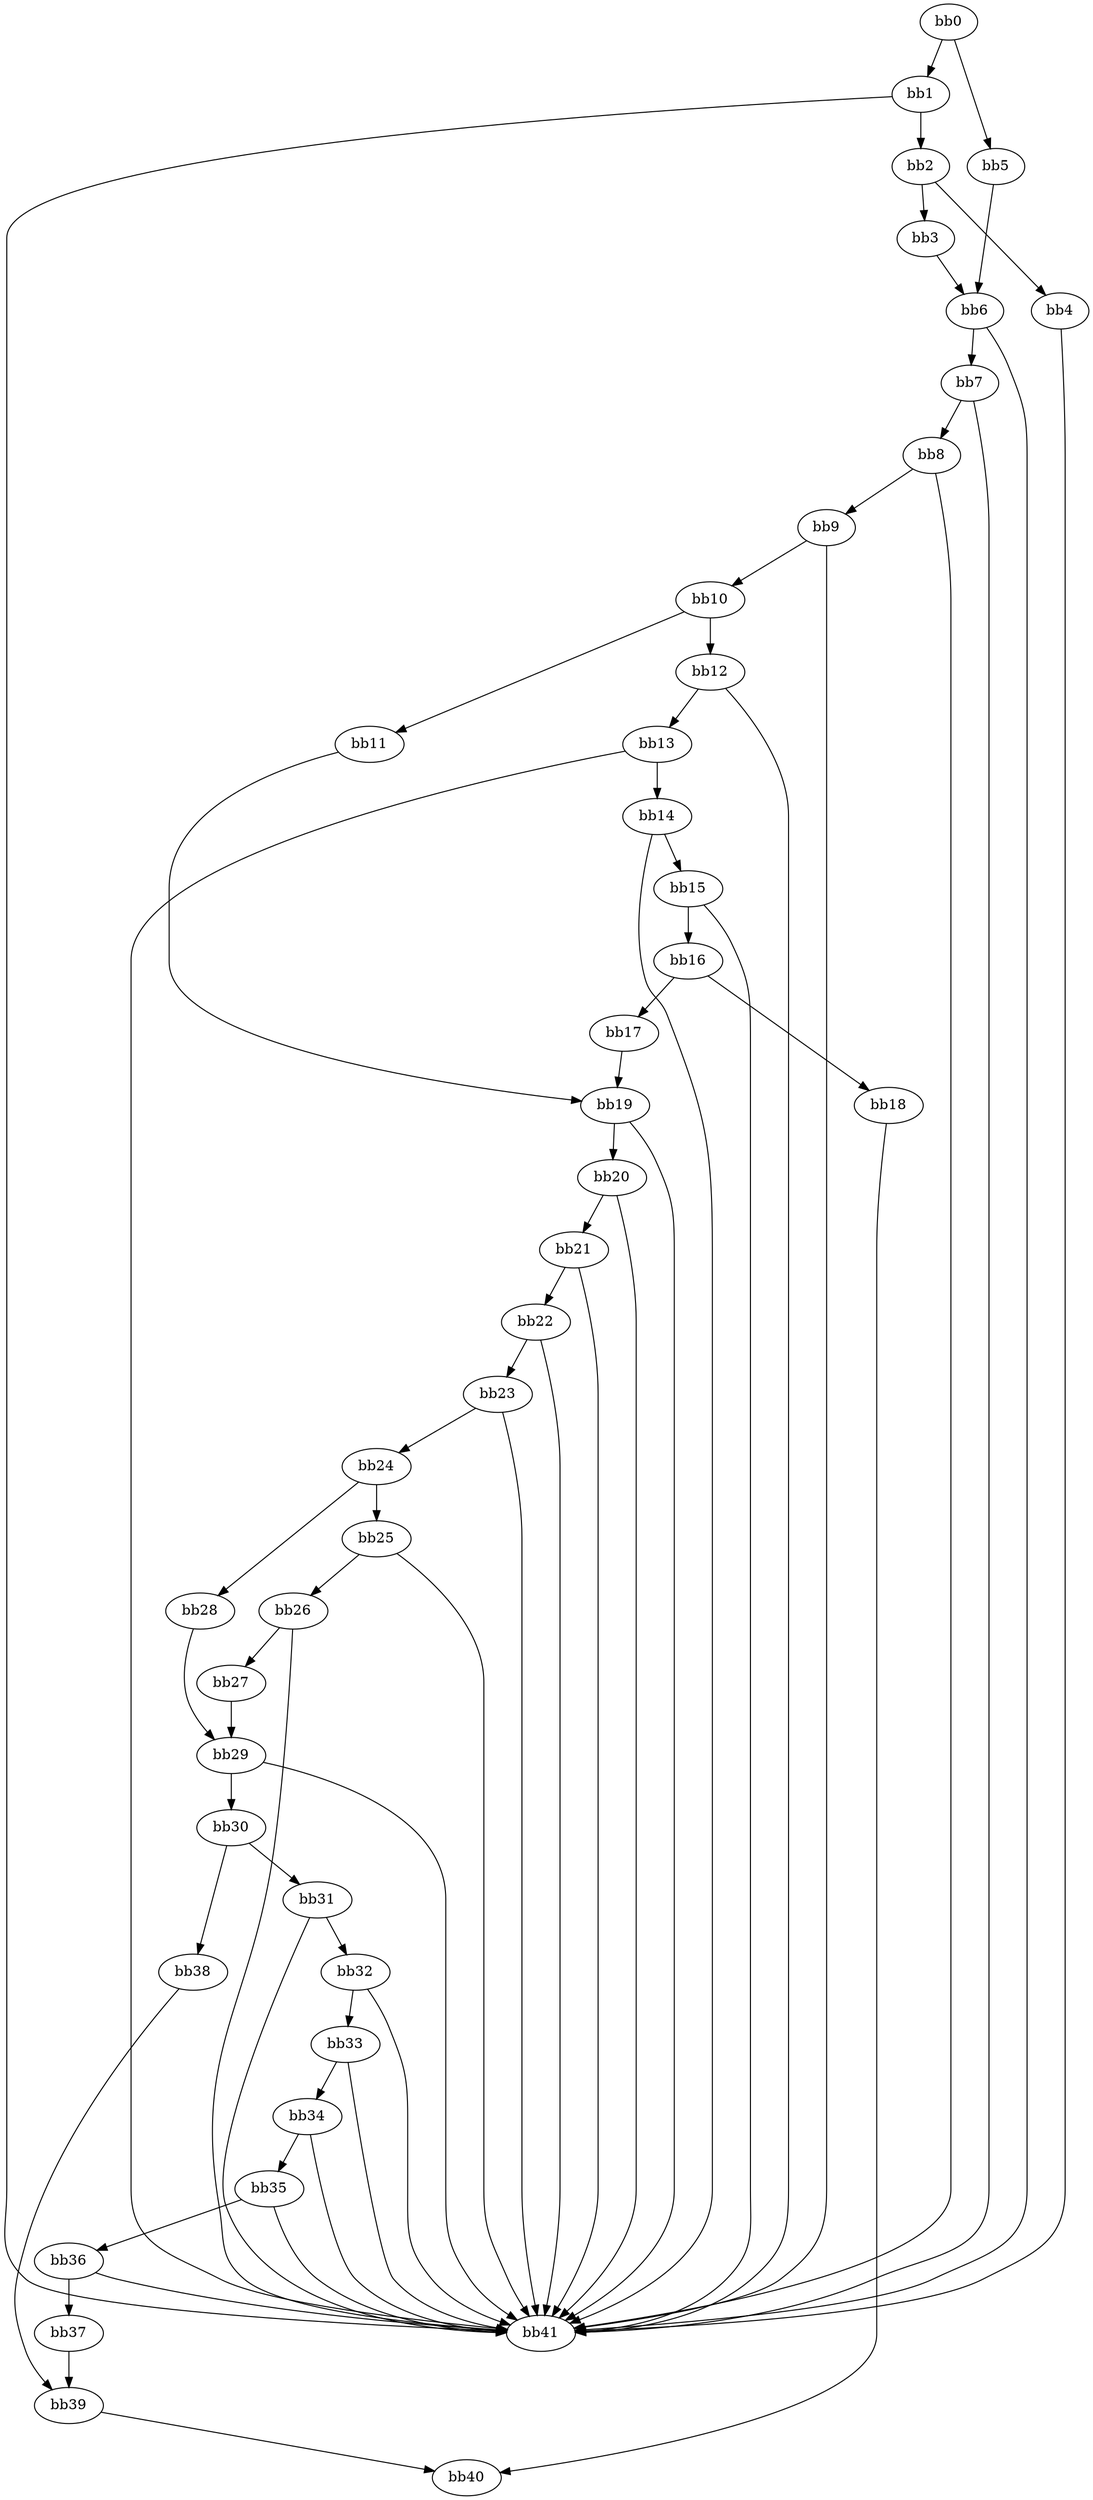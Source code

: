 digraph {
    0 [ label = "bb0\l" ]
    1 [ label = "bb1\l" ]
    2 [ label = "bb2\l" ]
    3 [ label = "bb3\l" ]
    4 [ label = "bb4\l" ]
    5 [ label = "bb5\l" ]
    6 [ label = "bb6\l" ]
    7 [ label = "bb7\l" ]
    8 [ label = "bb8\l" ]
    9 [ label = "bb9\l" ]
    10 [ label = "bb10\l" ]
    11 [ label = "bb11\l" ]
    12 [ label = "bb12\l" ]
    13 [ label = "bb13\l" ]
    14 [ label = "bb14\l" ]
    15 [ label = "bb15\l" ]
    16 [ label = "bb16\l" ]
    17 [ label = "bb17\l" ]
    18 [ label = "bb18\l" ]
    19 [ label = "bb19\l" ]
    20 [ label = "bb20\l" ]
    21 [ label = "bb21\l" ]
    22 [ label = "bb22\l" ]
    23 [ label = "bb23\l" ]
    24 [ label = "bb24\l" ]
    25 [ label = "bb25\l" ]
    26 [ label = "bb26\l" ]
    27 [ label = "bb27\l" ]
    28 [ label = "bb28\l" ]
    29 [ label = "bb29\l" ]
    30 [ label = "bb30\l" ]
    31 [ label = "bb31\l" ]
    32 [ label = "bb32\l" ]
    33 [ label = "bb33\l" ]
    34 [ label = "bb34\l" ]
    35 [ label = "bb35\l" ]
    36 [ label = "bb36\l" ]
    37 [ label = "bb37\l" ]
    38 [ label = "bb38\l" ]
    39 [ label = "bb39\l" ]
    40 [ label = "bb40\l" ]
    41 [ label = "bb41\l" ]
    0 -> 1 [ ]
    0 -> 5 [ ]
    1 -> 2 [ ]
    1 -> 41 [ ]
    2 -> 3 [ ]
    2 -> 4 [ ]
    3 -> 6 [ ]
    4 -> 41 [ ]
    5 -> 6 [ ]
    6 -> 7 [ ]
    6 -> 41 [ ]
    7 -> 8 [ ]
    7 -> 41 [ ]
    8 -> 9 [ ]
    8 -> 41 [ ]
    9 -> 10 [ ]
    9 -> 41 [ ]
    10 -> 11 [ ]
    10 -> 12 [ ]
    11 -> 19 [ ]
    12 -> 13 [ ]
    12 -> 41 [ ]
    13 -> 14 [ ]
    13 -> 41 [ ]
    14 -> 15 [ ]
    14 -> 41 [ ]
    15 -> 16 [ ]
    15 -> 41 [ ]
    16 -> 17 [ ]
    16 -> 18 [ ]
    17 -> 19 [ ]
    18 -> 40 [ ]
    19 -> 20 [ ]
    19 -> 41 [ ]
    20 -> 21 [ ]
    20 -> 41 [ ]
    21 -> 22 [ ]
    21 -> 41 [ ]
    22 -> 23 [ ]
    22 -> 41 [ ]
    23 -> 24 [ ]
    23 -> 41 [ ]
    24 -> 25 [ ]
    24 -> 28 [ ]
    25 -> 26 [ ]
    25 -> 41 [ ]
    26 -> 27 [ ]
    26 -> 41 [ ]
    27 -> 29 [ ]
    28 -> 29 [ ]
    29 -> 30 [ ]
    29 -> 41 [ ]
    30 -> 31 [ ]
    30 -> 38 [ ]
    31 -> 32 [ ]
    31 -> 41 [ ]
    32 -> 33 [ ]
    32 -> 41 [ ]
    33 -> 34 [ ]
    33 -> 41 [ ]
    34 -> 35 [ ]
    34 -> 41 [ ]
    35 -> 36 [ ]
    35 -> 41 [ ]
    36 -> 37 [ ]
    36 -> 41 [ ]
    37 -> 39 [ ]
    38 -> 39 [ ]
    39 -> 40 [ ]
}

